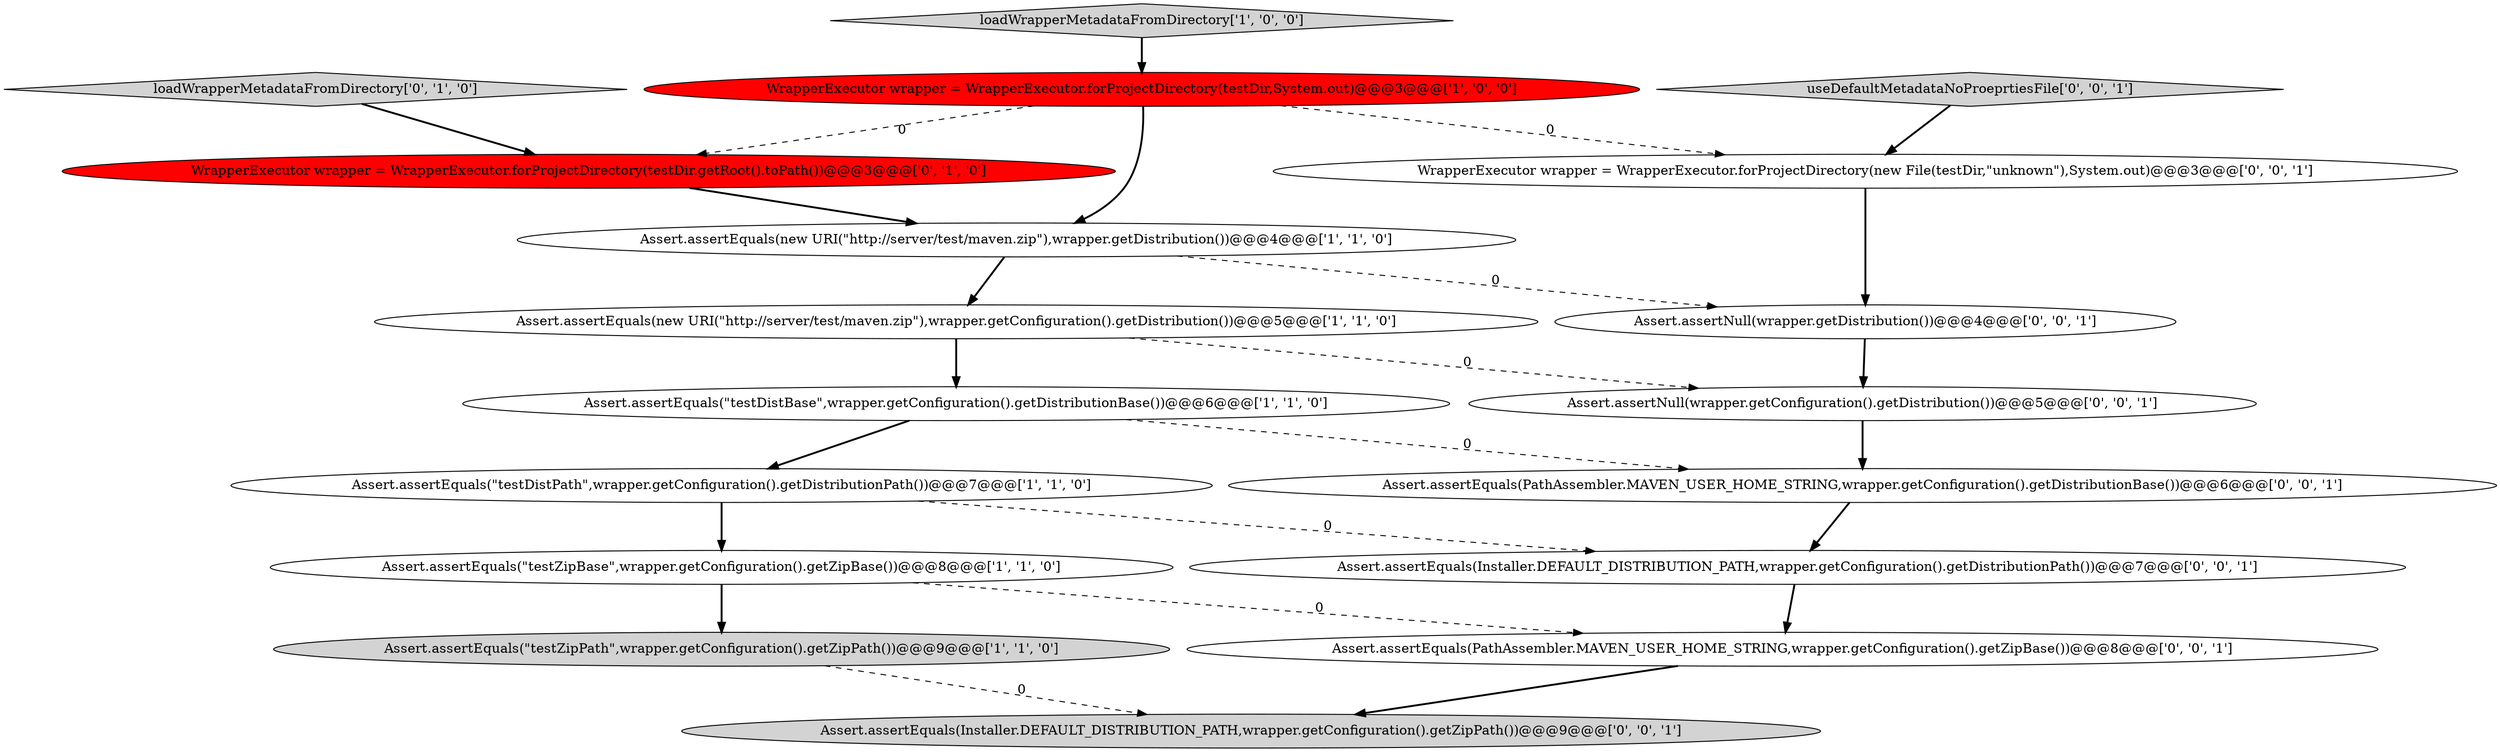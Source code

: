 digraph {
17 [style = filled, label = "Assert.assertEquals(Installer.DEFAULT_DISTRIBUTION_PATH,wrapper.getConfiguration().getZipPath())@@@9@@@['0', '0', '1']", fillcolor = lightgray, shape = ellipse image = "AAA0AAABBB3BBB"];
10 [style = filled, label = "Assert.assertEquals(PathAssembler.MAVEN_USER_HOME_STRING,wrapper.getConfiguration().getZipBase())@@@8@@@['0', '0', '1']", fillcolor = white, shape = ellipse image = "AAA0AAABBB3BBB"];
16 [style = filled, label = "Assert.assertEquals(PathAssembler.MAVEN_USER_HOME_STRING,wrapper.getConfiguration().getDistributionBase())@@@6@@@['0', '0', '1']", fillcolor = white, shape = ellipse image = "AAA0AAABBB3BBB"];
5 [style = filled, label = "loadWrapperMetadataFromDirectory['1', '0', '0']", fillcolor = lightgray, shape = diamond image = "AAA0AAABBB1BBB"];
13 [style = filled, label = "Assert.assertNull(wrapper.getDistribution())@@@4@@@['0', '0', '1']", fillcolor = white, shape = ellipse image = "AAA0AAABBB3BBB"];
1 [style = filled, label = "Assert.assertEquals(\"testZipBase\",wrapper.getConfiguration().getZipBase())@@@8@@@['1', '1', '0']", fillcolor = white, shape = ellipse image = "AAA0AAABBB1BBB"];
11 [style = filled, label = "Assert.assertNull(wrapper.getConfiguration().getDistribution())@@@5@@@['0', '0', '1']", fillcolor = white, shape = ellipse image = "AAA0AAABBB3BBB"];
14 [style = filled, label = "useDefaultMetadataNoProeprtiesFile['0', '0', '1']", fillcolor = lightgray, shape = diamond image = "AAA0AAABBB3BBB"];
0 [style = filled, label = "Assert.assertEquals(new URI(\"http://server/test/maven.zip\"),wrapper.getDistribution())@@@4@@@['1', '1', '0']", fillcolor = white, shape = ellipse image = "AAA0AAABBB1BBB"];
8 [style = filled, label = "loadWrapperMetadataFromDirectory['0', '1', '0']", fillcolor = lightgray, shape = diamond image = "AAA0AAABBB2BBB"];
9 [style = filled, label = "WrapperExecutor wrapper = WrapperExecutor.forProjectDirectory(testDir.getRoot().toPath())@@@3@@@['0', '1', '0']", fillcolor = red, shape = ellipse image = "AAA1AAABBB2BBB"];
15 [style = filled, label = "Assert.assertEquals(Installer.DEFAULT_DISTRIBUTION_PATH,wrapper.getConfiguration().getDistributionPath())@@@7@@@['0', '0', '1']", fillcolor = white, shape = ellipse image = "AAA0AAABBB3BBB"];
3 [style = filled, label = "Assert.assertEquals(\"testDistPath\",wrapper.getConfiguration().getDistributionPath())@@@7@@@['1', '1', '0']", fillcolor = white, shape = ellipse image = "AAA0AAABBB1BBB"];
2 [style = filled, label = "Assert.assertEquals(new URI(\"http://server/test/maven.zip\"),wrapper.getConfiguration().getDistribution())@@@5@@@['1', '1', '0']", fillcolor = white, shape = ellipse image = "AAA0AAABBB1BBB"];
4 [style = filled, label = "Assert.assertEquals(\"testDistBase\",wrapper.getConfiguration().getDistributionBase())@@@6@@@['1', '1', '0']", fillcolor = white, shape = ellipse image = "AAA0AAABBB1BBB"];
6 [style = filled, label = "WrapperExecutor wrapper = WrapperExecutor.forProjectDirectory(testDir,System.out)@@@3@@@['1', '0', '0']", fillcolor = red, shape = ellipse image = "AAA1AAABBB1BBB"];
7 [style = filled, label = "Assert.assertEquals(\"testZipPath\",wrapper.getConfiguration().getZipPath())@@@9@@@['1', '1', '0']", fillcolor = lightgray, shape = ellipse image = "AAA0AAABBB1BBB"];
12 [style = filled, label = "WrapperExecutor wrapper = WrapperExecutor.forProjectDirectory(new File(testDir,\"unknown\"),System.out)@@@3@@@['0', '0', '1']", fillcolor = white, shape = ellipse image = "AAA0AAABBB3BBB"];
11->16 [style = bold, label=""];
16->15 [style = bold, label=""];
4->3 [style = bold, label=""];
15->10 [style = bold, label=""];
4->16 [style = dashed, label="0"];
9->0 [style = bold, label=""];
3->1 [style = bold, label=""];
7->17 [style = dashed, label="0"];
0->2 [style = bold, label=""];
6->9 [style = dashed, label="0"];
10->17 [style = bold, label=""];
6->0 [style = bold, label=""];
1->10 [style = dashed, label="0"];
2->4 [style = bold, label=""];
1->7 [style = bold, label=""];
13->11 [style = bold, label=""];
6->12 [style = dashed, label="0"];
12->13 [style = bold, label=""];
5->6 [style = bold, label=""];
14->12 [style = bold, label=""];
0->13 [style = dashed, label="0"];
8->9 [style = bold, label=""];
3->15 [style = dashed, label="0"];
2->11 [style = dashed, label="0"];
}
